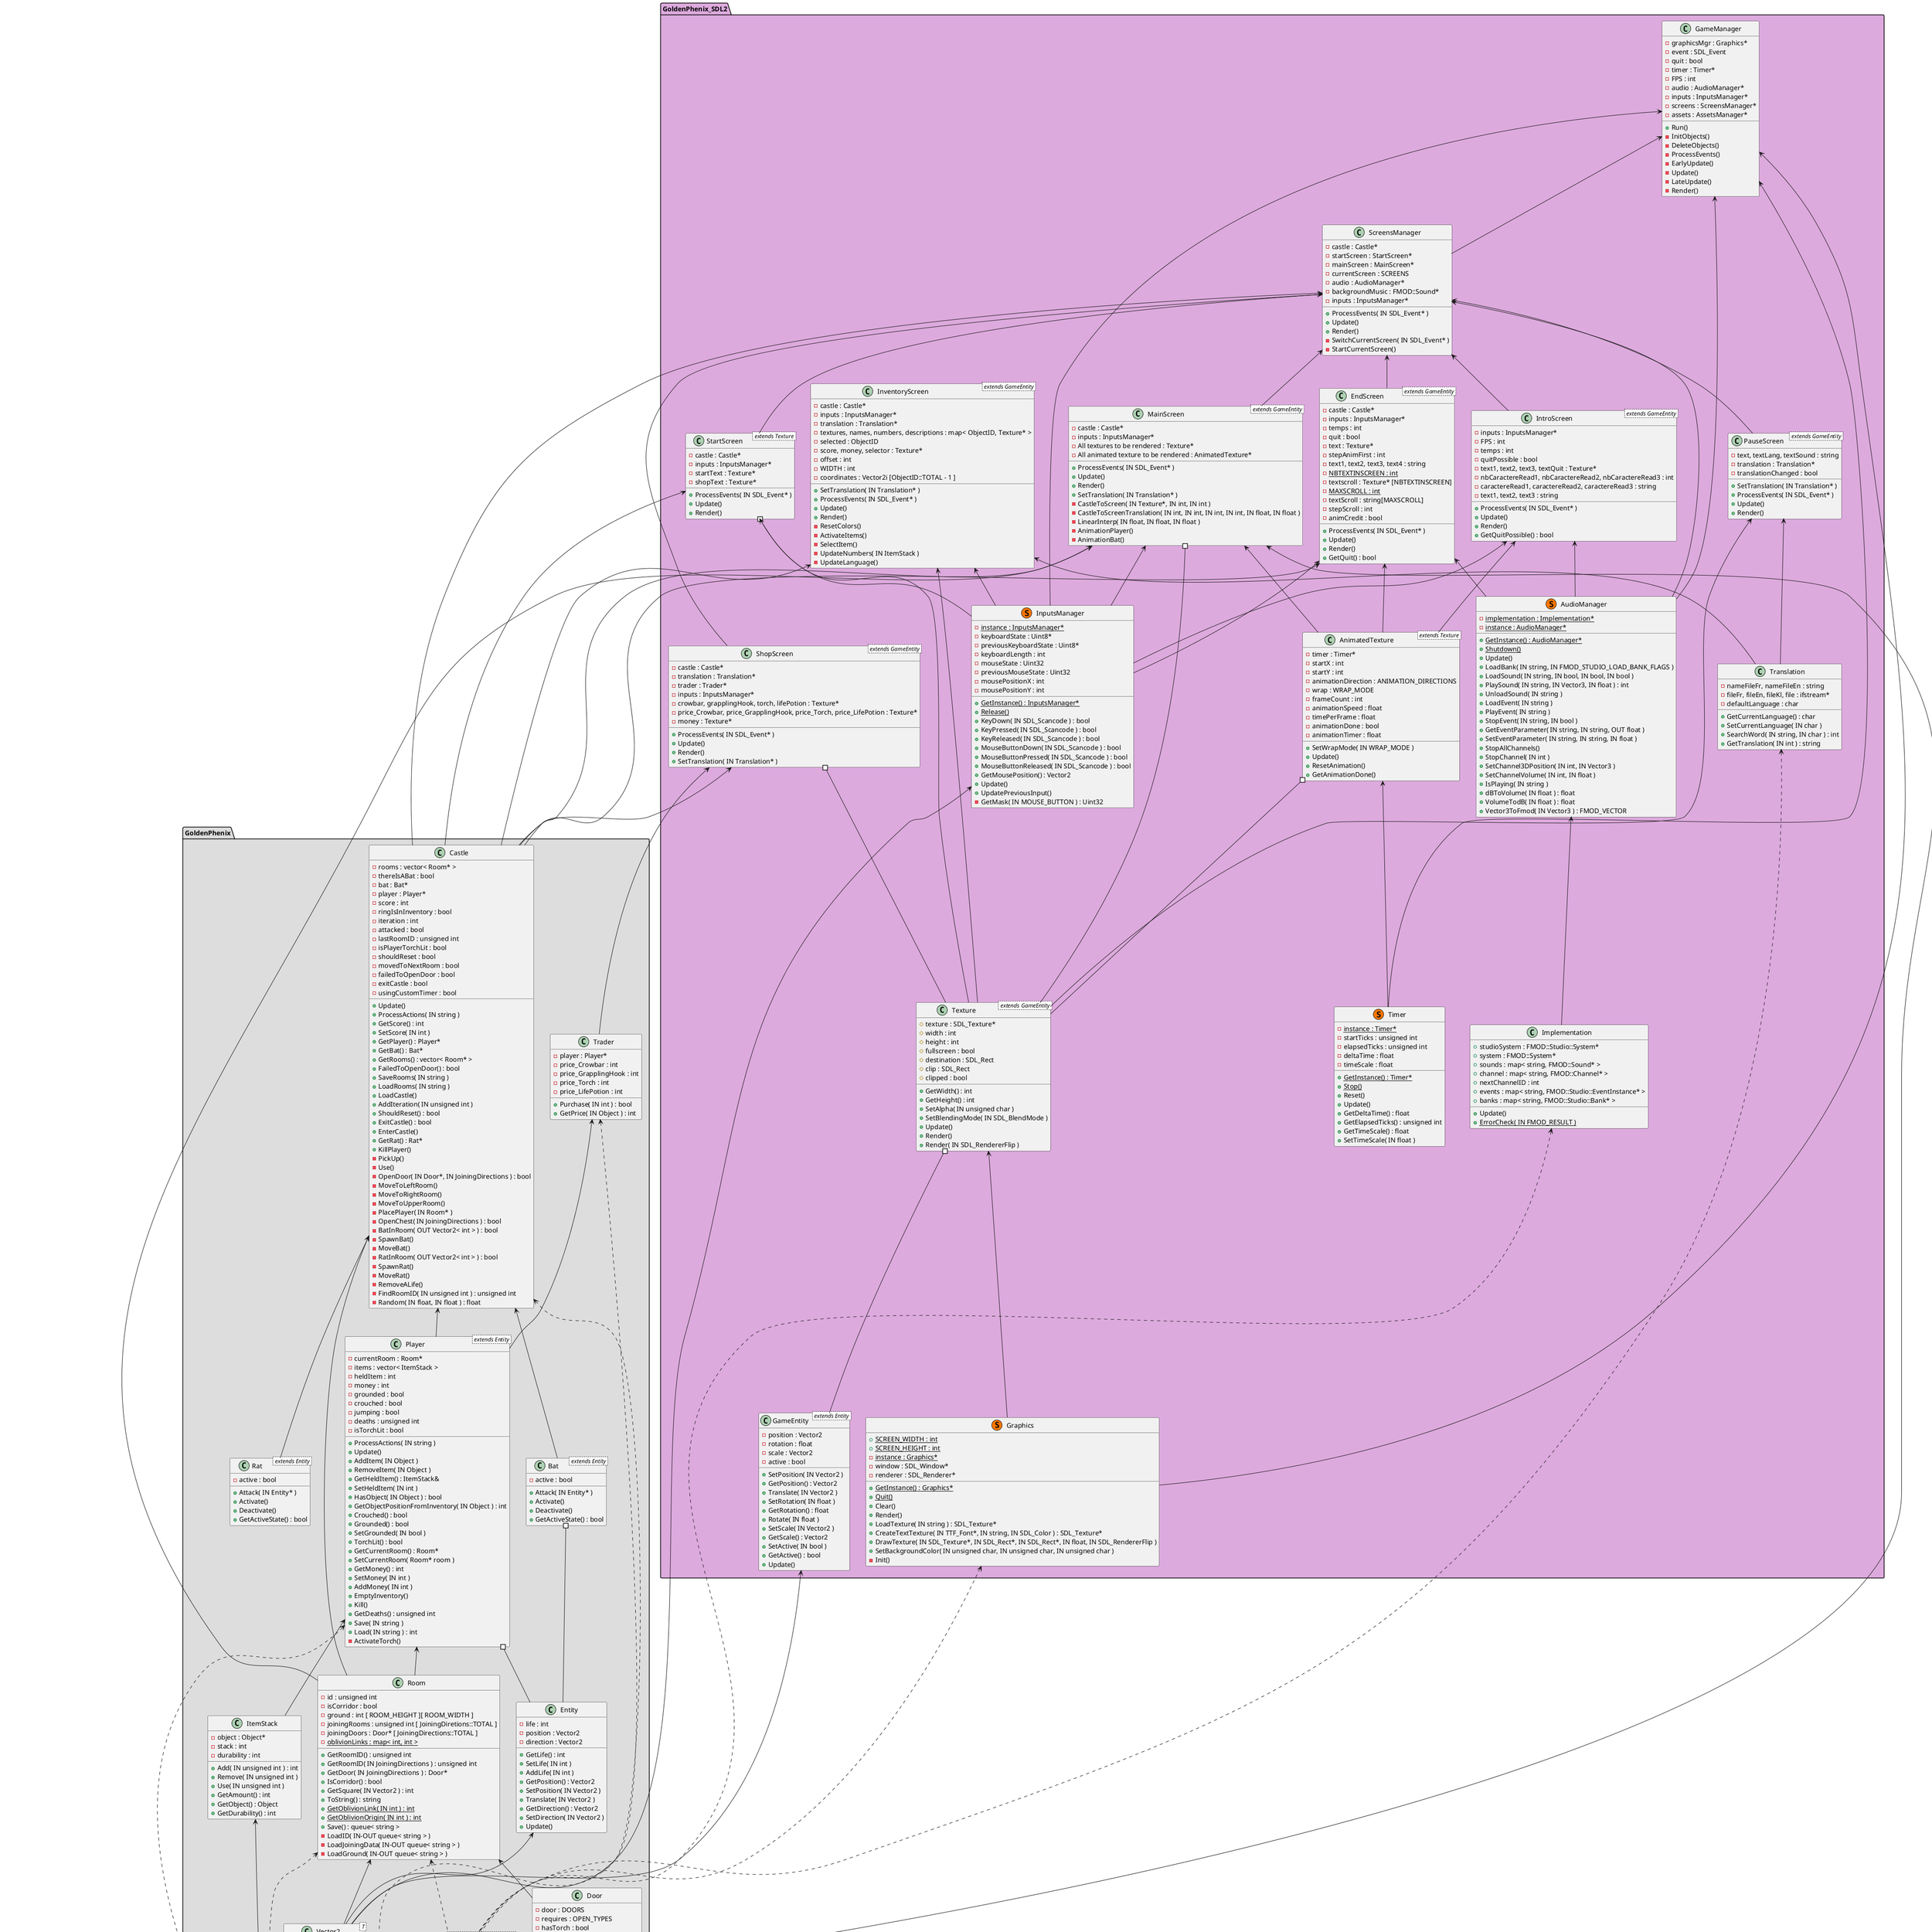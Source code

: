 @startuml

package GoldenPhenix #DDDDDD
{
    Castle <-- Room
    Castle <-- Player
    Castle <-- Bat
    Castle <-- Rat
    Castle <.. Exception

    Door <.. Object

    ItemStack <-- Object

    Room <-- Door
    Room <.. Object
    Room <.. Exception
    Room <-- Vector2

    Trader <-- Player
    Trader <.. Object

    Player #-- Entity
    Player <-- ItemStack
    Player <-- Room
    Player <.. Object

    Bat #-- Entity

    Entity <-- Vector2

    class Castle
    {
        - rooms : vector< Room* >
        - thereIsABat : bool
        - bat : Bat*
        - player : Player*
        - score : int
        - ringIsInInventory : bool
        - iteration : int
        - attacked : bool
        - lastRoomID : unsigned int
        - isPlayerTorchLit : bool
        - shouldReset : bool
        - movedToNextRoom : bool
        - failedToOpenDoor : bool
        - exitCastle : bool
        - usingCustomTimer : bool

        + Update()
        + ProcessActions( IN string )
        + GetScore() : int
        + SetScore( IN int )
        + GetPlayer() : Player*
        + GetBat() : Bat*
        + GetRooms() : vector< Room* >
        + FailedToOpenDoor() : bool
        + SaveRooms( IN string )
        + LoadRooms( IN string )
        + LoadCastle()
        + AddIteration( IN unsigned int )
        + ShouldReset() : bool
        + ExitCastle() : bool
        + EnterCastle()
        + GetRat() : Rat*
        + KillPlayer()
        - PickUp()
        - Use()
        - OpenDoor( IN Door*, IN JoiningDirections ) : bool
        - MoveToLeftRoom()
        - MoveToRightRoom()
        - MoveToUpperRoom()
        - PlacePlayer( IN Room* )
        - OpenChest( IN JoiningDirections ) : bool
        - BatInRoom( OUT Vector2< int > ) : bool
        - SpawnBat()
        - MoveBat()
        - RatInRoom( OUT Vector2< int > ) : bool
        - SpawnRat()
        - MoveRat()
        - RemoveALife()
        - FindRoomID( IN unsigned int ) : unsigned int
        - Random( IN float, IN float ) : float
    }

    class Room
    {
        - id : unsigned int
        - isCorridor : bool
        - ground : int [ ROOM_HEIGHT ][ ROOM_WIDTH ]
        - joiningRooms : unsigned int [ JoiningDiretions::TOTAL ]
        - joiningDoors : Door* [ JoiningDirections::TOTAL ]
        - {static} oblivionLinks : map< int, int >

        + GetRoomID() : unsigned int
        + GetRoomID( IN JoiningDirections ) : unsigned int
        + GetDoor( IN JoiningDirections ) : Door*
        + IsCorridor() : bool
        + GetSquare( IN Vector2 ) : int
        + ToString() : string
        + {static} GetOblivionLink( IN int ) : int
        + {static} GetOblivionOrigin( IN int ) : int
        + Save() : queue< string >
        - LoadID( IN-OUT queue< string > )
        - LoadJoiningData( IN-OUT queue< string > )
        - LoadGround( IN-OUT queue< string > )
    }

    class Player < extends Entity >
    {
        - currentRoom : Room*
        - items : vector< ItemStack >
        - heldItem : int
        - money : int
        - grounded : bool
        - crouched : bool
        - jumping : bool
        - deaths : unsigned int
        - isTorchLit : bool

        + ProcessActions( IN string )
        + Update()
        + AddItem( IN Object )
        + RemoveItem( IN Object )
        + GetHeldItem() : ItemStack&
        + SetHeldItem( IN int )
        + HasObject( IN Object ) : bool
        + GetObjectPositionFromInventory( IN Object ) : int
        + Crouched() : bool
        + Grounded() : bool
        + SetGrounded( IN bool )
        + TorchLit() : bool
        + GetCurrentRoom() : Room*
        + SetCurrentRoom( Room* room )
        + GetMoney() : int
        + SetMoney( IN int )
        + AddMoney( IN int )
        + EmptyInventory()
        + Kill()
        + GetDeaths() : unsigned int
        + Save( IN string )
        + Load( IN string ) : int
        - ActivateTorch()
    }

    class Bat < extends Entity >
    {
        - active : bool

        + Attack( IN Entity* )
        + Activate()
        + Deactivate()
        + GetActiveState() : bool
    }

    class Rat < extends Entity >
    {
        - active : bool

        + Attack( IN Entity* )
        + Activate()
        + Deactivate()
        + GetActiveState() : bool
    }

    class Door
    {
        - door : DOORS
        - requires : OPEN_TYPES
        - hasTorch : bool
        - torchLit : bool
        - objectID : int

        + GetDoorType() : DOORS
        + SetDoorType( IN DOORS )
        + GetOpenType() : OPEN_TYPES
        + SetOpenType( IN OPEN_TYPES )
        + SetTorchState()
        + GetTorchState() : bool
        + HasTorch() : bool
        + AddObject( IN int )
        + RemoveObject( IN int )
        + GetObject() : int
        + Save() : string
    }

    class ItemStack
    {
        - object : Object*
        - stack : int
        - durability : int

        + Add( IN unsigned int ) : int
        + Remove( IN unsigned int )
        + Use( IN unsigned int )
        + GetAmount() : int
        + GetObject() : Object
        + GetDurability() : int
    }

    class Object
    {
        + id : int
        + maxStackSize : int
        + durability : int
        + name : string

        + ToString() : string
        + GetID() : ObjectID
        + {static} ToObject( IN int ) : Object
    }

    class Entity
    {
        - life : int
        - position : Vector2
        - direction : Vector2

        + GetLife() : int
        + SetLife( IN int )
        + AddLife( IN int )
        + GetPosition() : Vector2
        + SetPosition( IN Vector2 )
        + Translate( IN Vector2 )
        + GetDirection() : Vector2
        + SetDirection( IN Vector2 )
        + Update()
    }

    class Exception< extends std::runtime_error >
    {
        - message : string
        - file : string
        - line : unsigned int

        + what() : char*
        + whatFile() : char*
        + whatLine() : unsigned int
    }

    class Vector2< T >
    {
        + x : T
        + y : T

        + MagnitudeSq() : T
        + Magnitude() : T
        + Normalize()
        + Normalized() : Vector2
        + Direction() : T
        + ToString() : string
    }

    class Trader
    {
        - player : Player*
        - price_Crowbar : int
        - price_GrapplingHook : int
        - price_Torch : int
        - price_LifePotion : int

        + Purchase( IN int ) : bool
        + GetPrice( IN Object ) : int
    }
}

package "GoldenPhenix_SDL2" #DDAADD
{
    Graphics <.. Exception

    GameManager <-- ScreensManager
    GameManager <-- Graphics
    GameManager <-- Timer
    GameManager <-- AudioManager
    GameManager <-- InputsManager

    InputsManager <-- Vector2

    MainScreen <-- Castle
    MainScreen #-- Texture
    MainScreen <-- AnimatedTexture
    MainScreen <-- InputsManager
    MainScreen <-- Room
    MainScreen <-- Door

    ShopScreen #-- Texture
    ShopScreen <-- Castle

    StartScreen #-- Texture
    StartScreen <-- Castle
    StartScreen <-- InputsManager



    ScreensManager <-- MainScreen
    ScreensManager <-- ShopScreen
    ScreensManager <-- StartScreen
    ScreensManager <-- AudioManager
    ScreensManager <-- Castle

    AnimatedTexture <-- Timer
    AnimatedTexture #-- Texture

    Texture #-- GameEntity
    Texture <-- Graphics

    GameEntity <-- Vector2


    class Graphics<< (S, #FF7700) >>
    {
        + {static} SCREEN_WIDTH : int
        + {static} SCREEN_HEIGHT : int
        - {static} instance : Graphics*
        - window : SDL_Window*
        - renderer : SDL_Renderer*

        + {static} GetInstance() : Graphics*
        + {static} Quit()
        + Clear()
        + Render()
        + LoadTexture( IN string ) : SDL_Texture*
        + CreateTextTexture( IN TTF_Font*, IN string, IN SDL_Color ) : SDL_Texture*
        + DrawTexture( IN SDL_Texture*, IN SDL_Rect*, IN SDL_Rect*, IN float, IN SDL_RendererFlip )
        + SetBackgroundColor( IN unsigned char, IN unsigned char, IN unsigned char )
        - Init()
    }

    class GameManager
    {
        - graphicsMgr : Graphics*
        - event : SDL_Event
        - quit : bool
        - timer : Timer*
        - FPS : int
        - audio : AudioManager*
        - inputs : InputsManager*
        - screens : ScreensManager*
        - assets : AssetsManager*

        + Run()
        - InitObjects()
        - DeleteObjects()
        - ProcessEvents()
        - EarlyUpdate()
        - Update()
        - LateUpdate()
        - Render()
    }

    Implementation <.. Exception

    class Implementation
    {
        + studioSystem : FMOD::Studio::System*
        + system : FMOD::System*
        + sounds : map< string, FMOD::Sound* >
        + channel : map< string, FMOD::Channel* >
        + nextChannelID : int
        + events : map< string, FMOD::Studio::EventInstance* >
        + banks : map< string, FMOD::Studio::Bank* >

        + Update()
        + {static} ErrorCheck( IN FMOD_RESULT )
    }

    AudioManager <-- Implementation

    class AudioManager<< (S, #FF7700) >>
    {
        - {static} implementation : Implementation*
        - {static} instance : AudioManager*

        + {static} GetInstance() : AudioManager*
        + {static} Shutdown()
        + Update()
        + LoadBank( IN string, IN FMOD_STUDIO_LOAD_BANK_FLAGS )
        + LoadSound( IN string, IN bool, IN bool, IN bool )
        + PlaySound( IN string, IN Vector3, IN float ) : int
        + UnloadSound( IN string )
        + LoadEvent( IN string )
        + PlayEvent( IN string )
        + StopEvent( IN string, IN bool )
        + GetEventParameter( IN string, IN string, OUT float )
        + SetEventParameter( IN string, IN string, IN float )
        + StopAllChannels()
        + StopChannel( IN int )
        + SetChannel3DPosition( IN int, IN Vector3 )
        + SetChannelVolume( IN int, IN float )
        + IsPlaying( IN string )
        + dBToVolume( IN float ) : float
        + VolumeTodB( IN float ) : float
        + Vector3ToFmod( IN Vector3 ) : FMOD_VECTOR
    }

    class Timer<< (S, #FF7700) >>
    {
        - {static} instance : Timer*
        - startTicks : unsigned int
        - elapsedTicks : unsigned int
        - deltaTime : float
        - timeScale : float

        + {static} GetInstance() : Timer*
        + {static} Stop()
        + Reset()
        + Update()
        + GetDeltaTime() : float
        + GetElapsedTicks() : unsigned int
        + GetTimeScale() : float
        + SetTimeScale( IN float )
    }

    class MainScreen< extends GameEntity >
    {
        - castle : Castle*
        - inputs : InputsManager*
        - All textures to be rendered : Texture*
        - All animated texture to be rendered : AnimatedTexture*

        + ProcessEvents( IN SDL_Event* )
        + Update()
        + Render()
        + SetTranslation( IN Translation* )
        - CastleToScreen( IN Texture*, IN int, IN int )
        - CastleToScreenTranslation( IN int, IN int, IN int, IN int, IN float, IN float )
        - LinearInterp( IN float, IN float, IN float )
        - AnimationPlayer()
        - AnimationBat()
    }

    ScreensManager <-- EndScreen
    ScreensManager <-- IntroScreen
    ScreensManager <-- PauseScreen

    EndScreen <-- Castle
    EndScreen <-- AnimatedTexture
    EndScreen <-- InputsManager
    EndScreen <-- AudioManager

    class EndScreen< extends GameEntity >
    {
        - castle : Castle*
        - inputs : InputsManager*
        - temps : int
        - quit : bool
        - text : Texture*
        - stepAnimFirst : int
        - text1, text2, text3, text4 : string
        - {static} NBTEXTINSCREEN : int
        - textscroll : Texture* [NBTEXTINSCREEN]
        - {static} MAXSCROLL : int
        - textScroll : string[MAXSCROLL]
        - stepScroll : int
        - animCredit : bool

        + ProcessEvents( IN SDL_Event* )
        + Update()
        + Render()
        + GetQuit() : bool
    }

    IntroScreen <-- AnimatedTexture
    IntroScreen <-- InputsManager
    IntroScreen <-- AudioManager

    class IntroScreen< extends GameEntity >
    {
        - inputs : InputsManager*
        - FPS : int
        - temps : int
        - quitPossible : bool
        - text1, text2, text3, textQuit : Texture*
        - nbCaractereRead1, nbCaractereRead2, nbCaractereRead3 : int
        - caractereRead1, caractereRead2, caractereRead3 : string
        - text1, text2, text3 : string
        + ProcessEvents( IN SDL_Event* )
        + Update()
        + Render()
        + GetQuitPossible() : bool
    }

    class ScreensManager
    {
        - castle : Castle*
        - startScreen : StartScreen*
        - mainScreen : MainScreen*
        - currentScreen : SCREENS
        - audio : AudioManager*
        - backgroundMusic : FMOD::Sound*
        - inputs : InputsManager*

        + ProcessEvents( IN SDL_Event* )
        + Update()
        + Render()
        - SwitchCurrentScreen( IN SDL_Event* )
        - StartCurrentScreen()
    }

    ShopScreen <-- Trader
    class ShopScreen< extends GameEntity >
    {
        - castle : Castle*
        - translation : Translation*
        - trader : Trader*
        - inputs : InputsManager*
        - crowbar, grapplingHook, torch, lifePotion : Texture*
        - price_Crowbar, price_GrapplingHook, price_Torch, price_LifePotion : Texture*
        - money : Texture*

        + ProcessEvents( IN SDL_Event* )
        + Update()
        + Render()
        + SetTranslation( IN Translation* )
    }

    PauseScreen <-- Texture
    PauseScreen <-- Translation
    class PauseScreen < extends GameEntity >
    {
        - text, textLang, textSound : string
        - translation : Translation*
        - translationChanged : bool

        + SetTranslation( IN Translation* )
        + ProcessEvents( IN SDL_Event* )
        + Update()
        + Render()
    }

    class StartScreen< extends Texture >
    {
        - castle : Castle*
        - inputs : InputsManager*
        - startText : Texture*
        - shopText : Texture*

        + ProcessEvents( IN SDL_Event* )
        + Update()
        + Render()
    }

    InventoryScreen <-- Texture
    InventoryScreen <-- Castle
    InventoryScreen <-- InputsManager
    InventoryScreen <-- Translation

    class InventoryScreen< extends GameEntity >
    {
        - castle : Castle*
        - inputs : InputsManager*
        - translation : Translation*
        - textures, names, numbers, descriptions : map< ObjectID, Texture* >
        - selected : ObjectID
        - score, money, selector : Texture*
        - offset : int
        - WIDTH : int
        - coordinates : Vector2i [ObjectID::TOTAL - 1 ]

        + SetTranslation( IN Translation* )
        + ProcessEvents( IN SDL_Event* )
        + Update()
        + Render()
        - ResetColors()
        - ActivateItems()
        - SelectItem()
        - UpdateNumbers( IN ItemStack )
        - UpdateLanguage()
    }

    class AnimatedTexture < extends Texture >
    {
        - timer : Timer*
        - startX : int
        - startY : int
        - animationDirection : ANIMATION_DIRECTIONS
        - wrap : WRAP_MODE
        - frameCount : int
        - animationSpeed : float
        - timePerFrame : float
        - animationDone : bool
        - animationTimer : float

        + SetWrapMode( IN WRAP_MODE )
        + Update()
        + ResetAnimation()
        + GetAnimationDone()
    }

    class GameEntity < extends Entity >
    {
        - position : Vector2
        - rotation : float
        - scale : Vector2
        - active : bool

        + SetPosition( IN Vector2 )
        + GetPosition() : Vector2
        + Translate( IN Vector2 )
        + SetRotation( IN float )
        + GetRotation() : float
        + Rotate( IN float )
        + SetScale( IN Vector2 )
        + GetScale() : Vector2
        + SetActive( IN bool )
        + GetActive() : bool
        + Update()
    }

    class Texture < extends GameEntity >
    {
        # texture : SDL_Texture*
        # width : int
        # height : int
        # fullscreen : bool
        # destination : SDL_Rect
        # clip : SDL_Rect
        # clipped : bool

        + GetWidth() : int
        + GetHeight() : int
        + SetAlpha( IN unsigned char )
        + SetBlendingMode( IN SDL_BlendMode )
        + Update()
        + Render()
        + Render( IN SDL_RendererFlip )
    }

    class InputsManager<< (S, #FF7700) >>
    {
        - {static} instance : InputsManager*
        - keyboardState : Uint8*
        - previousKeyboardState : Uint8*
        - keyboardLength : int
        - mouseState : Uint32
        - previousMouseState : Uint32
        - mousePositionX : int
        - mousePositionY : int

        + {static} GetInstance() : InputsManager*
        + {static} Release()
        + KeyDown( IN SDL_Scancode ) : bool
        + KeyPressed( IN SDL_Scancode ) : bool
        + KeyReleased( IN SDL_Scancode ) : bool
        + MouseButtonDown( IN SDL_Scancode ) : bool
        + MouseButtonPressed( IN SDL_Scancode ) : bool
        + MouseButtonReleased( IN SDL_Scancode ) : bool
        + GetMousePosition() : Vector2
        + Update()
        + UpdatePreviousInput()
        - GetMask( IN MOUSE_BUTTON ) : Uint32
    }

    Translation <.. Exception
    class Translation
    {
        - nameFileFr, nameFileEn : string
        - fileFr, fileEn, fileKl, file : ifstream*
        - defaultLanguage : char

        + GetCurrentLanguage() : char
        + SetCurrentLanguage( IN char )
        + SearchWord( IN string, IN char ) : int
        + GetTranslation( IN int ) : string
    }
}

@enduml
